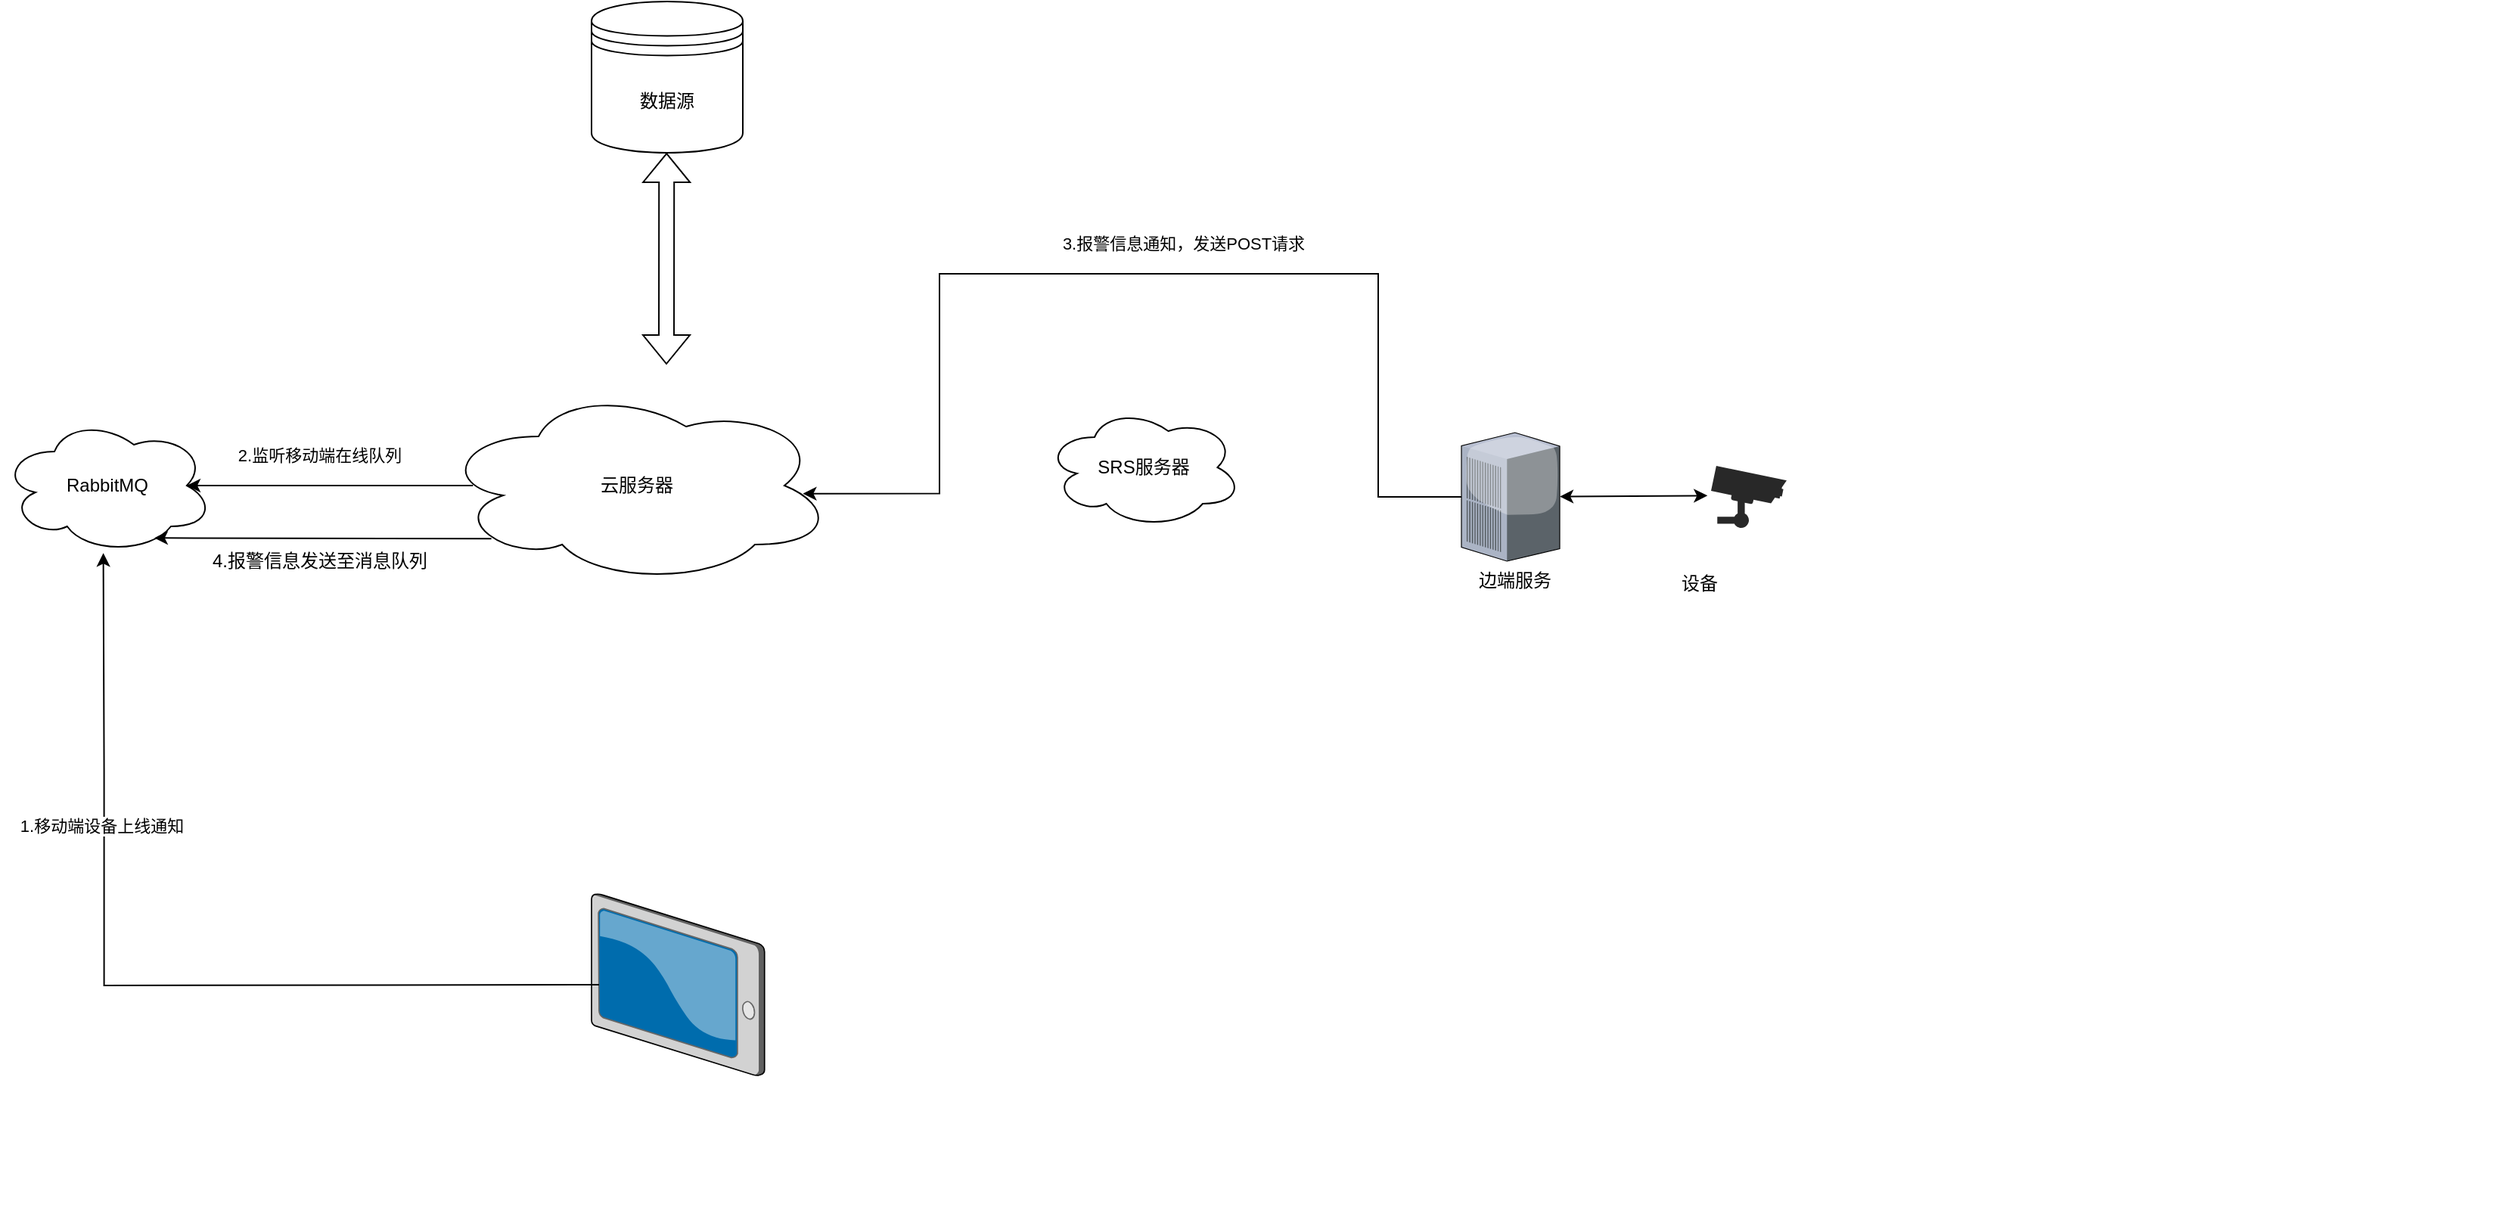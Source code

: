 <mxfile version="22.1.17" type="github">
  <diagram name="第 1 页" id="VQhvyltRvlcrVK7vR7Ea">
    <mxGraphModel dx="2901" dy="1098" grid="1" gridSize="10" guides="1" tooltips="1" connect="1" arrows="1" fold="1" page="1" pageScale="1" pageWidth="827" pageHeight="1169" math="0" shadow="0">
      <root>
        <mxCell id="0" />
        <mxCell id="1" parent="0" />
        <mxCell id="6OqSEdseHQA3w1zzhqsq-1" value="云服务器" style="ellipse;shape=cloud;whiteSpace=wrap;html=1;" vertex="1" parent="1">
          <mxGeometry x="-30" y="295" width="260" height="130" as="geometry" />
        </mxCell>
        <mxCell id="6OqSEdseHQA3w1zzhqsq-2" value="SRS服务器" style="ellipse;shape=cloud;whiteSpace=wrap;html=1;" vertex="1" parent="1">
          <mxGeometry x="370" y="308" width="130" height="80" as="geometry" />
        </mxCell>
        <mxCell id="6OqSEdseHQA3w1zzhqsq-3" value="RabbitMQ" style="ellipse;shape=cloud;whiteSpace=wrap;html=1;" vertex="1" parent="1">
          <mxGeometry x="-320" y="315" width="140" height="90" as="geometry" />
        </mxCell>
        <mxCell id="6OqSEdseHQA3w1zzhqsq-4" value="" style="verticalLabelPosition=bottom;sketch=0;html=1;fillColor=#282828;strokeColor=none;verticalAlign=top;pointerEvents=1;align=center;shape=mxgraph.cisco_safe.technology_icons.icon10;" vertex="1" parent="1">
          <mxGeometry x="810" y="347" width="50" height="41" as="geometry" />
        </mxCell>
        <mxCell id="6OqSEdseHQA3w1zzhqsq-18" value="" style="verticalLabelPosition=bottom;sketch=0;aspect=fixed;html=1;verticalAlign=top;strokeColor=none;align=center;outlineConnect=0;shape=mxgraph.citrix.tablet_2;" vertex="1" parent="1">
          <mxGeometry x="70" y="630" width="114.42" height="120" as="geometry" />
        </mxCell>
        <mxCell id="6OqSEdseHQA3w1zzhqsq-20" value="数据源&lt;br&gt;" style="shape=datastore;whiteSpace=wrap;html=1;" vertex="1" parent="1">
          <mxGeometry x="70" y="40" width="100" height="100" as="geometry" />
        </mxCell>
        <mxCell id="6OqSEdseHQA3w1zzhqsq-26" value="" style="shape=actor;whiteSpace=wrap;html=1;" vertex="1" parent="1">
          <mxGeometry x="1260" y="850" width="70" as="geometry" />
        </mxCell>
        <mxCell id="6OqSEdseHQA3w1zzhqsq-28" value="" style="shape=flexArrow;endArrow=classic;startArrow=classic;html=1;rounded=0;exitX=0.538;exitY=0.154;exitDx=0;exitDy=0;exitPerimeter=0;" edge="1" parent="1">
          <mxGeometry width="100" height="100" relative="1" as="geometry">
            <mxPoint x="119.5" y="280.02" as="sourcePoint" />
            <mxPoint x="119.62" y="140" as="targetPoint" />
          </mxGeometry>
        </mxCell>
        <mxCell id="6OqSEdseHQA3w1zzhqsq-30" value="" style="verticalLabelPosition=bottom;sketch=0;aspect=fixed;html=1;verticalAlign=top;strokeColor=none;align=center;outlineConnect=0;shape=mxgraph.citrix.pbx_server;" vertex="1" parent="1">
          <mxGeometry x="645" y="325" width="65" height="85" as="geometry" />
        </mxCell>
        <mxCell id="6OqSEdseHQA3w1zzhqsq-31" value="边端服务" style="text;html=1;align=center;verticalAlign=middle;resizable=0;points=[];autosize=1;strokeColor=none;fillColor=none;" vertex="1" parent="1">
          <mxGeometry x="645" y="408" width="70" height="30" as="geometry" />
        </mxCell>
        <mxCell id="6OqSEdseHQA3w1zzhqsq-32" value="设备&lt;br&gt;" style="text;html=1;align=center;verticalAlign=middle;resizable=0;points=[];autosize=1;strokeColor=none;fillColor=none;" vertex="1" parent="1">
          <mxGeometry x="777" y="410" width="50" height="30" as="geometry" />
        </mxCell>
        <mxCell id="6OqSEdseHQA3w1zzhqsq-34" value="" style="endArrow=classic;startArrow=classic;html=1;rounded=0;entryX=-0.047;entryY=0.48;entryDx=0;entryDy=0;entryPerimeter=0;" edge="1" parent="1" source="6OqSEdseHQA3w1zzhqsq-30" target="6OqSEdseHQA3w1zzhqsq-4">
          <mxGeometry width="50" height="50" relative="1" as="geometry">
            <mxPoint x="740" y="410" as="sourcePoint" />
            <mxPoint x="790" y="360" as="targetPoint" />
          </mxGeometry>
        </mxCell>
        <mxCell id="6OqSEdseHQA3w1zzhqsq-37" style="edgeStyle=orthogonalEdgeStyle;rounded=0;orthogonalLoop=1;jettySize=auto;html=1;entryX=0.445;entryY=0.996;entryDx=0;entryDy=0;entryPerimeter=0;" edge="1" parent="1">
          <mxGeometry relative="1" as="geometry">
            <mxPoint x="75" y="690" as="sourcePoint" />
            <mxPoint x="-252.7" y="404.64" as="targetPoint" />
          </mxGeometry>
        </mxCell>
        <mxCell id="6OqSEdseHQA3w1zzhqsq-38" value="1.移动端设备上线通知" style="edgeLabel;html=1;align=center;verticalAlign=middle;resizable=0;points=[];" vertex="1" connectable="0" parent="6OqSEdseHQA3w1zzhqsq-37">
          <mxGeometry x="0.537" y="2" relative="1" as="geometry">
            <mxPoint y="38" as="offset" />
          </mxGeometry>
        </mxCell>
        <mxCell id="6OqSEdseHQA3w1zzhqsq-41" style="edgeStyle=orthogonalEdgeStyle;rounded=0;orthogonalLoop=1;jettySize=auto;html=1;entryX=0.875;entryY=0.5;entryDx=0;entryDy=0;entryPerimeter=0;exitX=0.083;exitY=0.5;exitDx=0;exitDy=0;exitPerimeter=0;" edge="1" parent="1" source="6OqSEdseHQA3w1zzhqsq-1" target="6OqSEdseHQA3w1zzhqsq-3">
          <mxGeometry relative="1" as="geometry" />
        </mxCell>
        <mxCell id="6OqSEdseHQA3w1zzhqsq-43" value="2.监听移动端在线队列" style="edgeLabel;html=1;align=center;verticalAlign=middle;resizable=0;points=[];" vertex="1" connectable="0" parent="6OqSEdseHQA3w1zzhqsq-41">
          <mxGeometry x="0.131" y="-3" relative="1" as="geometry">
            <mxPoint x="5" y="-17" as="offset" />
          </mxGeometry>
        </mxCell>
        <mxCell id="6OqSEdseHQA3w1zzhqsq-44" style="edgeStyle=orthogonalEdgeStyle;rounded=0;orthogonalLoop=1;jettySize=auto;html=1;entryX=0.922;entryY=0.541;entryDx=0;entryDy=0;entryPerimeter=0;" edge="1" parent="1" source="6OqSEdseHQA3w1zzhqsq-30" target="6OqSEdseHQA3w1zzhqsq-1">
          <mxGeometry relative="1" as="geometry">
            <Array as="points">
              <mxPoint x="590" y="368" />
              <mxPoint x="590" y="220" />
              <mxPoint x="300" y="220" />
              <mxPoint x="300" y="365" />
            </Array>
          </mxGeometry>
        </mxCell>
        <mxCell id="6OqSEdseHQA3w1zzhqsq-45" value="3.报警信息通知，发送POST请求" style="edgeLabel;html=1;align=center;verticalAlign=middle;resizable=0;points=[];" vertex="1" connectable="0" parent="6OqSEdseHQA3w1zzhqsq-44">
          <mxGeometry x="-0.088" y="-1" relative="1" as="geometry">
            <mxPoint y="-19" as="offset" />
          </mxGeometry>
        </mxCell>
        <mxCell id="6OqSEdseHQA3w1zzhqsq-47" value="" style="endArrow=classic;html=1;rounded=0;entryX=0.721;entryY=0.885;entryDx=0;entryDy=0;entryPerimeter=0;exitX=0.13;exitY=0.77;exitDx=0;exitDy=0;exitPerimeter=0;" edge="1" parent="1" source="6OqSEdseHQA3w1zzhqsq-1" target="6OqSEdseHQA3w1zzhqsq-3">
          <mxGeometry width="50" height="50" relative="1" as="geometry">
            <mxPoint x="110" y="440" as="sourcePoint" />
            <mxPoint x="30" y="398" as="targetPoint" />
          </mxGeometry>
        </mxCell>
        <mxCell id="6OqSEdseHQA3w1zzhqsq-48" value="4.报警信息发送至消息队列" style="text;html=1;align=center;verticalAlign=middle;resizable=0;points=[];autosize=1;strokeColor=none;fillColor=none;" vertex="1" parent="1">
          <mxGeometry x="-195" y="395" width="170" height="30" as="geometry" />
        </mxCell>
      </root>
    </mxGraphModel>
  </diagram>
</mxfile>
